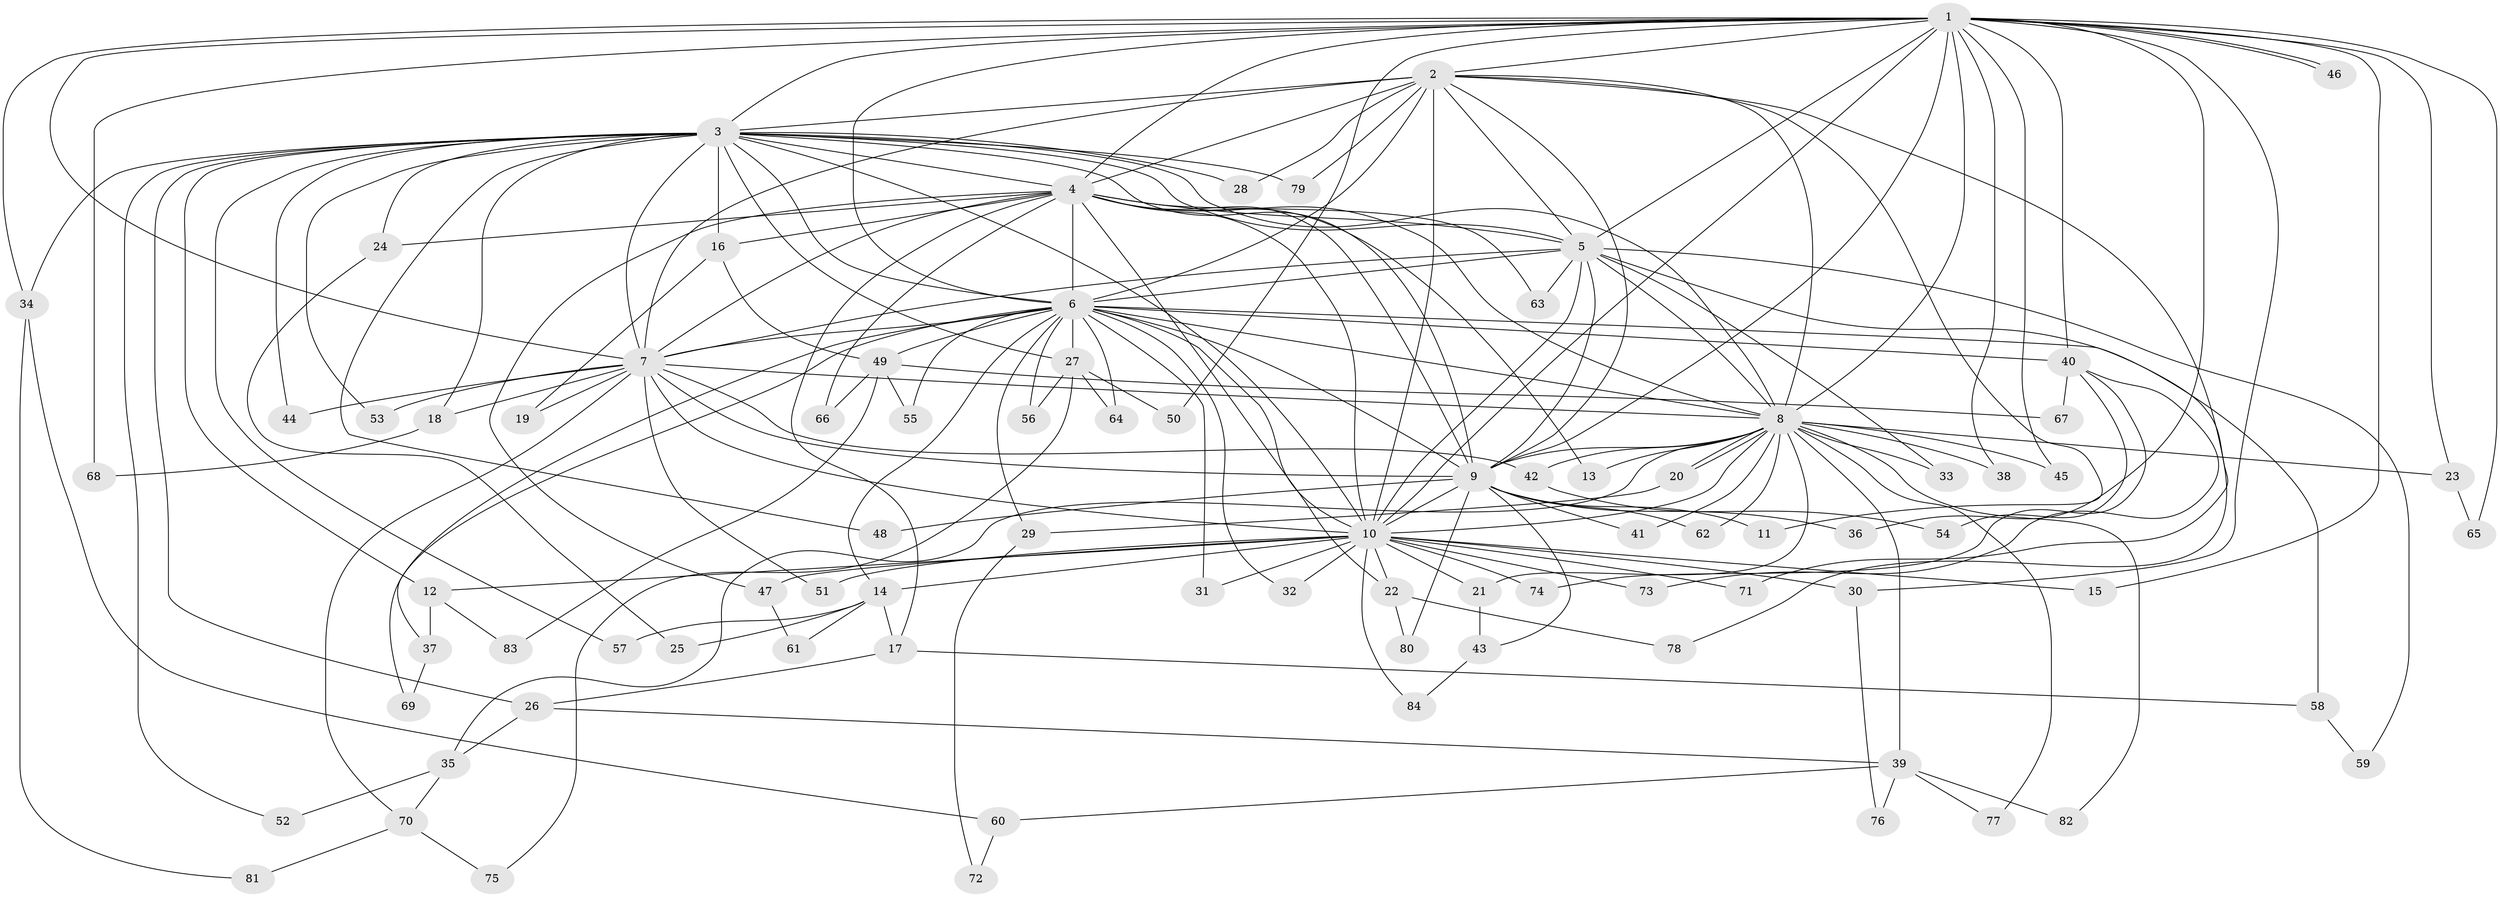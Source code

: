// Generated by graph-tools (version 1.1) at 2025/49/03/09/25 03:49:28]
// undirected, 84 vertices, 193 edges
graph export_dot {
graph [start="1"]
  node [color=gray90,style=filled];
  1;
  2;
  3;
  4;
  5;
  6;
  7;
  8;
  9;
  10;
  11;
  12;
  13;
  14;
  15;
  16;
  17;
  18;
  19;
  20;
  21;
  22;
  23;
  24;
  25;
  26;
  27;
  28;
  29;
  30;
  31;
  32;
  33;
  34;
  35;
  36;
  37;
  38;
  39;
  40;
  41;
  42;
  43;
  44;
  45;
  46;
  47;
  48;
  49;
  50;
  51;
  52;
  53;
  54;
  55;
  56;
  57;
  58;
  59;
  60;
  61;
  62;
  63;
  64;
  65;
  66;
  67;
  68;
  69;
  70;
  71;
  72;
  73;
  74;
  75;
  76;
  77;
  78;
  79;
  80;
  81;
  82;
  83;
  84;
  1 -- 2;
  1 -- 3;
  1 -- 4;
  1 -- 5;
  1 -- 6;
  1 -- 7;
  1 -- 8;
  1 -- 9;
  1 -- 10;
  1 -- 15;
  1 -- 23;
  1 -- 30;
  1 -- 34;
  1 -- 36;
  1 -- 38;
  1 -- 40;
  1 -- 45;
  1 -- 46;
  1 -- 46;
  1 -- 50;
  1 -- 65;
  1 -- 68;
  2 -- 3;
  2 -- 4;
  2 -- 5;
  2 -- 6;
  2 -- 7;
  2 -- 8;
  2 -- 9;
  2 -- 10;
  2 -- 11;
  2 -- 28;
  2 -- 71;
  2 -- 79;
  3 -- 4;
  3 -- 5;
  3 -- 6;
  3 -- 7;
  3 -- 8;
  3 -- 9;
  3 -- 10;
  3 -- 12;
  3 -- 16;
  3 -- 18;
  3 -- 24;
  3 -- 26;
  3 -- 27;
  3 -- 28;
  3 -- 34;
  3 -- 44;
  3 -- 48;
  3 -- 52;
  3 -- 53;
  3 -- 57;
  3 -- 79;
  4 -- 5;
  4 -- 6;
  4 -- 7;
  4 -- 8;
  4 -- 9;
  4 -- 10;
  4 -- 13;
  4 -- 16;
  4 -- 17;
  4 -- 22;
  4 -- 24;
  4 -- 47;
  4 -- 63;
  4 -- 66;
  5 -- 6;
  5 -- 7;
  5 -- 8;
  5 -- 9;
  5 -- 10;
  5 -- 33;
  5 -- 59;
  5 -- 63;
  5 -- 78;
  6 -- 7;
  6 -- 8;
  6 -- 9;
  6 -- 10;
  6 -- 14;
  6 -- 27;
  6 -- 29;
  6 -- 31;
  6 -- 32;
  6 -- 37;
  6 -- 40;
  6 -- 49;
  6 -- 55;
  6 -- 56;
  6 -- 58;
  6 -- 64;
  6 -- 69;
  7 -- 8;
  7 -- 9;
  7 -- 10;
  7 -- 18;
  7 -- 19;
  7 -- 42;
  7 -- 44;
  7 -- 51;
  7 -- 53;
  7 -- 70;
  8 -- 9;
  8 -- 10;
  8 -- 13;
  8 -- 20;
  8 -- 20;
  8 -- 21;
  8 -- 23;
  8 -- 33;
  8 -- 35;
  8 -- 38;
  8 -- 39;
  8 -- 41;
  8 -- 42;
  8 -- 45;
  8 -- 62;
  8 -- 77;
  8 -- 82;
  9 -- 10;
  9 -- 11;
  9 -- 36;
  9 -- 41;
  9 -- 43;
  9 -- 48;
  9 -- 62;
  9 -- 80;
  10 -- 12;
  10 -- 14;
  10 -- 15;
  10 -- 21;
  10 -- 22;
  10 -- 30;
  10 -- 31;
  10 -- 32;
  10 -- 47;
  10 -- 51;
  10 -- 71;
  10 -- 73;
  10 -- 74;
  10 -- 84;
  12 -- 37;
  12 -- 83;
  14 -- 17;
  14 -- 25;
  14 -- 57;
  14 -- 61;
  16 -- 19;
  16 -- 49;
  17 -- 26;
  17 -- 58;
  18 -- 68;
  20 -- 29;
  21 -- 43;
  22 -- 78;
  22 -- 80;
  23 -- 65;
  24 -- 25;
  26 -- 35;
  26 -- 39;
  27 -- 50;
  27 -- 56;
  27 -- 64;
  27 -- 75;
  29 -- 72;
  30 -- 76;
  34 -- 60;
  34 -- 81;
  35 -- 52;
  35 -- 70;
  37 -- 69;
  39 -- 60;
  39 -- 76;
  39 -- 77;
  39 -- 82;
  40 -- 54;
  40 -- 67;
  40 -- 73;
  40 -- 74;
  42 -- 54;
  43 -- 84;
  47 -- 61;
  49 -- 55;
  49 -- 66;
  49 -- 67;
  49 -- 83;
  58 -- 59;
  60 -- 72;
  70 -- 75;
  70 -- 81;
}
